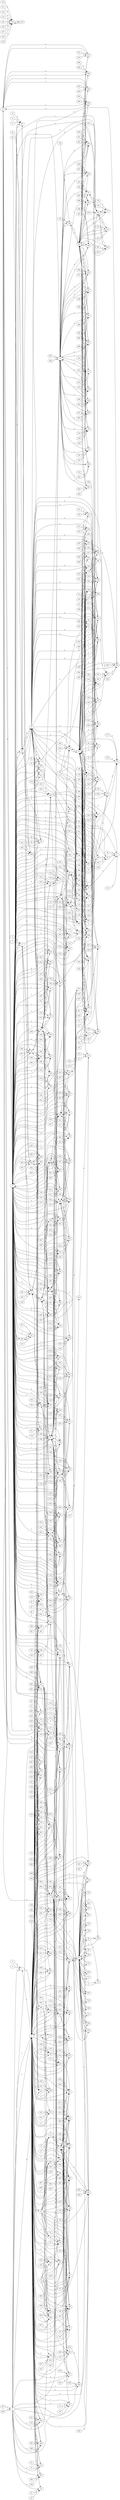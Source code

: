 digraph AST {
rankdir=LR
0; 1; 2; 3; 4; 5; 6; 7; 8; 9; 10; 11; 12; 13; 14; 15; 16; 17; 18; 19; 20; 21; 22; 23; 24; 25; 26; 27; 28; 29; 30; 31; 32; 33; 34; 35; 36; 37; 38; 39; 40; 41; 42; 43; 44; 45; 46; 47; 48; 49; 50; 51; 52; 53; 54; 55; 56; 57; 58; 59; 60; 61; 62; 63; 64; 65; 66; 67; 68; 69; 70; 71; 72; 73; 74; 75; 76; 77; 78; 79; 80; 81; 82; 83; 84; 85; 86; 87; 88; 89; 90; 91; 92; 93; 94; 95; 96; 97; 98; 99; 100; 101; 102; 103; 104; 105; 106; 107; 108; 109; 110; 111; 112; 113; 114; 115; 116; 117; 118; 119; 120; 121; 122; 123; 124; 125; 126; 127; 128; 129; 130; 131; 132; 133; 134; 135; 136; 137; 138; 139; 140; 141; 142; 143; 144; 145; 146; 147; 148; 149; 150; 151; 152; 153; 154; 155; 156; 157; 158; 159; 160; 161; 162; 163; 164; 165; 166; 167; 168; 169; 170; 171; 172; 173; 174; 175; 176; 177; 178; 179; 180; 181; 182; 183; 184; 185; 186; 187; 188; 189; 190; 191; 192; 193; 194; 195; 196; 197; 198; 199; 200; 201; 202; 203; 204; 205; 206; 207; 208; 209; 210; 211; 212; 213; 214; 215; 216; 217; 218; 219; 220; 221; 222; 223; 224; 225; 226; 227; 228; 229; 230; 231; 232; 233; 234; 235; 236; 237; 238; 239; 240; 241; 242; 243; 244; 245; 246; 247; 248; 249; 250; 251; 252; 253; 254; 255; 256; 257; 258; 259; 260; 261; 262; 263; 264; 265; 266; 267; 268; 269; 270; 271; 272; 273; 274; 275; 276; 277; 278; 279; 280; 281; 282; 283; 284; 285; 286; 287; 288; 289; 290; 291; 292; 293; 294; 295; 296; 297; 298; 299; 300; 301; 302; 303; 304; 305; 306; 307; 308; 309; 310; 311; 312; 313; 314; 315; 316; 317; 318; 319; 320; 321; 322; 323; 324; 325; 326; 327; 328; 329; 330; 331; 332; 333; 334; 335; 336; 337; 338; 339; 340; 341; 342; 343; 344; 345; 346; 347; 348; 349; 350; 351; 352; 353; 354; 355; 356; 357; 358; 359; 360; 361; 362; 363; 364; 365; 366; 367; 368; 369; 370; 371; 372; 373; 374; 375; 376; 377; 378; 379; 380; 381; 382; 383; 384; 385; 386; 387; 388; 389; 390; 391; 392; 393; 394; 395; 396; 397; 398; 399; 400; 401; 402; 403; 404; 405; 406; 407; 408; 409; 410; 411; 412; 413; 414; 415; 416; 417; 418; 419; 420; 421; 422; 423; 424; 425; 426; 427; 428; 429; 430; 431; 432; 433; 434; 435; 436; 437; 438; 439; 440; 441; 442; 443; 444; 445; 446; 447; 448; 449; 450; 451; 452; 453; 454; 455; 456; 457; 458; 459; 460; 461; 462; 463; 464; 465; 466; 467; 468; 469; 470; 471; 472; 473; 474; 475; 476; 477; 478; 479; 480; 481; 482; 483; 484; 485; 486; 487; 488; 489; 490; 491; 492; 493; 494; 495; 496; 497; 498; 499; 500; 501; 502; 503; 504; 505; 506; 507; 508; 509; 510; 511; 512; 513; 514; 515; 516; 517; 518; 519; 520; 521; 522; 523; 524; 525; 526; 527; 528; 529; 530; 531; 532; 533; 534; 535; 536; 537; 538; 539; 540; 541; 542; 543; 544; 545; 546; 547; 548; 549; 550; 551; 552; 553; 554; 555; 556; 557; 558; 559; 560; 561; 562; 563; 564; 565; 566; 567; 568; 569; 570; 571; 572; 573; 574; 575; 576; 577; 578; 579; 580; 581; 582; 583; 584; 585; 586; 587; 588; 589; 590; 591; 592; 593; 594; 595; 596; 597; 598; 599; 600; 601; 602; 603; 604; 605; 606; 607; 608; 609; 610; 611; 612; 613; 614; 615; 616; 617; 618; 619; 620; 621; 622; 623; 624; 625; 626; 627; 628; 629; 630; 631; 632; 633; 634; 635; 636; 637; 638; 639; 640; 641; 642; 643; 644; 645; 646; 647; 648; 649; 650; 651; 652; 653; 654; 655; 656; 657; 658; 659; 660; 661; 662; 663; 664; 665; 666; 667; 668; 669; 670; 671; 672; 673; 674; 675; 676; 677; 678; 679; 680; 681; 682; 683; 684; 685; 686; 687; 688; 689; 690; 691; 692; 693; 694; 695; 696; 697; 698; 699; 700; 701; 702; 703; 704; 705; 706; 707; 708; 709; 710; 711; 712; 713; 714; 715; 716; 717; 718; 719; 720; 721; 722; 723; 724; 725; 726; 727; 728; 729; 730; 731; 732; 733; 734; 735; 736; 737; 738; 739; 740; 741; 742; 743; 744; 745; 746; 747; 748; 749; 750; 751; 752; 753; 754; 755; 756; 757; 758; 759; 760; 761; 762; 763; 764; 765; 766; 767; 768; 769; 770; 771; 772; 773; 774; 775; 776; 777; 
0 -> 1[label="5"]
0 -> 29[label="5"]
0 -> 32[label="5"]
0 -> 38[label="5"]
0 -> 62[label="5"]
0 -> 167[label="5"]
0 -> 172[label="5"]
0 -> 234[label="5"]
0 -> 301[label="5"]
0 -> 322[label="5"]
0 -> 489[label="5"]
0 -> 557[label="5"]
0 -> 4[label="2"]
0 -> 617[label="5"]
0 -> 630[label="5"]
1 -> 4[label="2"]
2 -> 1[label="5"]
3 -> 1[label="5"]
4 -> 1[label="1"]
4 -> 11[label="1"]
4 -> 26[label="1"]
4 -> 29[label="1"]
4 -> 32[label="1"]
4 -> 38[label="1"]
4 -> 50[label="1"]
4 -> 62[label="1"]
4 -> 66[label="1"]
4 -> 83[label="1"]
4 -> 86[label="1"]
4 -> 93[label="1"]
4 -> 102[label="1"]
4 -> 134[label="1"]
4 -> 167[label="1"]
4 -> 172[label="1"]
4 -> 185[label="1"]
4 -> 189[label="1"]
4 -> 214[label="1"]
4 -> 219[label="1"]
4 -> 224[label="1"]
4 -> 234[label="1"]
4 -> 244[label="1"]
4 -> 255[label="1"]
4 -> 258[label="1"]
4 -> 276[label="1"]
4 -> 295[label="1"]
4 -> 301[label="1"]
4 -> 315[label="1"]
4 -> 322[label="1"]
4 -> 345[label="1"]
4 -> 347[label="1"]
4 -> 15[label="1"]
4 -> 359[label="1"]
4 -> 82[label="1"]
4 -> 190[label="1"]
4 -> 368[label="1"]
4 -> 215[label="1"]
4 -> 394[label="1"]
4 -> 410[label="1"]
4 -> 461[label="1"]
4 -> 467[label="1"]
4 -> 473[label="1"]
4 -> 475[label="1"]
4 -> 479[label="1"]
4 -> 486[label="1"]
4 -> 489[label="1"]
4 -> 501[label="1"]
4 -> 513[label="1"]
4 -> 527[label="1"]
4 -> 541[label="1"]
4 -> 546[label="1"]
4 -> 557[label="1"]
4 -> 564[label="1"]
4 -> 569[label="1"]
4 -> 577[label="1"]
4 -> 581[label="1"]
4 -> 586[label="1"]
4 -> 599[label="1"]
4 -> 0[label="1"]
4 -> 617[label="1"]
4 -> 621[label="1"]
4 -> 630[label="1"]
4 -> 637[label="1"]
4 -> 645[label="1"]
4 -> 654[label="1"]
4 -> 174[label="1"]
4 -> 668[label="1"]
4 -> 671[label="1"]
4 -> 674[label="1"]
4 -> 679[label="1"]
4 -> 726[label="1"]
4 -> 732[label="1"]
4 -> 748[label="1"]
4 -> 52[label="1"]
5 -> 6[label="5"]
6 -> 8[label="4"]
6 -> 9[label="2"]
6 -> 454[label="3"]
6 -> 458[label="5"]
7 -> 6[label="5"]
8 -> 6[label="3"]
8 -> 164[label="3"]
8 -> 247[label="4"]
8 -> 9[label="2"]
8 -> 142[label="3"]
9 -> 6[label="1"]
9 -> 22[label="1"]
9 -> 46[label="1"]
9 -> 43[label="1"]
9 -> 58[label="1"]
9 -> 69[label="1"]
9 -> 78[label="1"]
9 -> 90[label="1"]
9 -> 115[label="1"]
9 -> 144[label="1"]
9 -> 150[label="1"]
9 -> 153[label="1"]
9 -> 164[label="1"]
9 -> 193[label="1"]
9 -> 196[label="1"]
9 -> 201[label="1"]
9 -> 197[label="1"]
9 -> 230[label="1"]
9 -> 8[label="1"]
9 -> 251[label="1"]
9 -> 279[label="1"]
9 -> 305[label="1"]
9 -> 318[label="1"]
9 -> 341[label="1"]
9 -> 350[label="1"]
9 -> 169[label="1"]
9 -> 356[label="1"]
9 -> 390[label="1"]
9 -> 60[label="1"]
9 -> 418[label="1"]
9 -> 297[label="1"]
9 -> 423[label="1"]
9 -> 104[label="1"]
9 -> 427[label="1"]
9 -> 431[label="1"]
9 -> 433[label="1"]
9 -> 440[label="1"]
9 -> 442[label="1"]
9 -> 446[label="1"]
9 -> 448[label="1"]
9 -> 114[label="1"]
9 -> 454[label="1"]
9 -> 482[label="1"]
9 -> 40[label="1"]
9 -> 494[label="1"]
9 -> 496[label="1"]
9 -> 504[label="1"]
9 -> 507[label="1"]
9 -> 511[label="1"]
9 -> 280[label="1"]
9 -> 524[label="1"]
9 -> 530[label="1"]
9 -> 537[label="1"]
9 -> 202[label="1"]
9 -> 236[label="1"]
9 -> 110[label="1"]
9 -> 99[label="1"]
9 -> 584[label="1"]
9 -> 25[label="1"]
9 -> 592[label="1"]
9 -> 216[label="1"]
9 -> 603[label="1"]
9 -> 70[label="1"]
9 -> 614[label="1"]
9 -> 334[label="1"]
9 -> 634[label="1"]
9 -> 77[label="1"]
9 -> 303[label="1"]
9 -> 651[label="1"]
9 -> 660[label="1"]
9 -> 663[label="1"]
9 -> 677[label="1"]
9 -> 683[label="1"]
9 -> 307[label="1"]
9 -> 691[label="1"]
9 -> 631[label="1"]
9 -> 701[label="1"]
9 -> 705[label="1"]
9 -> 709[label="1"]
9 -> 711[label="1"]
9 -> 716[label="1"]
9 -> 720[label="1"]
9 -> 723[label="1"]
9 -> 51[label="1"]
9 -> 729[label="1"]
9 -> 532[label="1"]
9 -> 738[label="1"]
9 -> 754[label="1"]
9 -> 142[label="1"]
9 -> 753[label="1"]
9 -> 765[label="1"]
9 -> 184[label="1"]
9 -> 398[label="1"]
9 -> 47[label="1"]
9 -> 61[label="1"]
10 -> 11[label="5"]
11 -> 12[label="2"]
11 -> 4[label="2"]
12 -> 11[label="1"]
12 -> 86[label="1"]
12 -> 93[label="1"]
12 -> 102[label="1"]
12 -> 134[label="1"]
12 -> 185[label="1"]
12 -> 238[label="1"]
12 -> 295[label="1"]
12 -> 347[label="1"]
12 -> 368[label="1"]
12 -> 410[label="1"]
12 -> 577[label="1"]
12 -> 586[label="1"]
12 -> 621[label="1"]
13 -> 11[label="5"]
14 -> 11[label="5"]
14 -> 50[label="5"]
14 -> 86[label="5"]
14 -> 93[label="5"]
14 -> 134[label="5"]
14 -> 185[label="5"]
14 -> 224[label="5"]
14 -> 295[label="5"]
14 -> 347[label="5"]
14 -> 368[label="5"]
14 -> 410[label="5"]
14 -> 467[label="5"]
14 -> 546[label="5"]
14 -> 586[label="5"]
14 -> 668[label="5"]
15 -> 11[label="5"]
15 -> 86[label="5"]
15 -> 93[label="5"]
15 -> 102[label="5"]
15 -> 134[label="5"]
15 -> 185[label="5"]
15 -> 295[label="5"]
15 -> 347[label="5"]
15 -> 4[label="2"]
15 -> 368[label="5"]
15 -> 410[label="5"]
15 -> 467[label="5"]
15 -> 546[label="5"]
15 -> 586[label="5"]
15 -> 621[label="5"]
15 -> 668[label="5"]
15 -> 52[label="5"]
16 -> 17[label="5"]
16 -> 180[label="5"]
16 -> 21[label="2"]
16 -> 372[label="5"]
17 -> 21[label="2"]
18 -> 17[label="5"]
19 -> 17[label="5"]
20 -> 17[label="5"]
20 -> 21[label="2"]
21 -> 17[label="1"]
21 -> 41[label="1"]
21 -> 75[label="1"]
21 -> 111[label="1"]
21 -> 131[label="1"]
21 -> 138[label="1"]
21 -> 147[label="1"]
21 -> 157[label="1"]
21 -> 160[label="1"]
21 -> 180[label="1"]
21 -> 205[label="1"]
21 -> 148[label="1"]
21 -> 226[label="1"]
21 -> 238[label="1"]
21 -> 241[label="1"]
21 -> 265[label="1"]
21 -> 268[label="1"]
21 -> 284[label="1"]
21 -> 287[label="1"]
21 -> 311[label="1"]
21 -> 324[label="1"]
21 -> 328[label="1"]
21 -> 16[label="1"]
21 -> 336[label="1"]
21 -> 20[label="1"]
21 -> 229[label="1"]
21 -> 372[label="1"]
21 -> 375[label="1"]
21 -> 379[label="1"]
21 -> 397[label="1"]
21 -> 208[label="1"]
21 -> 45[label="1"]
21 -> 458[label="1"]
21 -> 517[label="1"]
21 -> 534[label="1"]
21 -> 237[label="1"]
21 -> 612[label="1"]
21 -> 647[label="1"]
21 -> 373[label="1"]
21 -> 327[label="1"]
21 -> 283[label="1"]
21 -> 768[label="1"]
22 -> 9[label="2"]
22 -> 25[label="4"]
22 -> 75[label="5"]
22 -> 318[label="3"]
22 -> 341[label="3"]
22 -> 498[label="5"]
22 -> 553[label="5"]
22 -> 307[label="3"]
22 -> 631[label="3"]
23 -> 22[label="5"]
24 -> 22[label="5"]
25 -> 22[label="3"]
25 -> 153[label="3"]
25 -> 193[label="3"]
25 -> 197[label="3"]
25 -> 230[label="3"]
25 -> 60[label="3"]
25 -> 104[label="3"]
25 -> 427[label="3"]
25 -> 40[label="3"]
25 -> 280[label="3"]
25 -> 110[label="3"]
25 -> 9[label="2"]
25 -> 247[label="4"]
25 -> 614[label="3"]
25 -> 77[label="3"]
25 -> 729[label="3"]
25 -> 765[label="3"]
25 -> 61[label="3"]
26 -> 4[label="2"]
27 -> 26[label="5"]
28 -> 26[label="5"]
29 -> 4[label="2"]
30 -> 29[label="5"]
31 -> 29[label="5"]
32 -> 4[label="2"]
33 -> 32[label="5"]
34 -> 32[label="5"]
35 -> 36[label="1"]
35 -> 81[label="1"]
35 -> 102[label="1"]
35 -> 199[label="1"]
35 -> 263[label="1"]
35 -> 295[label="1"]
35 -> 301[label="1"]
35 -> 358[label="1"]
35 -> 400[label="1"]
35 -> 403[label="1"]
35 -> 497[label="1"]
35 -> 516[label="1"]
35 -> 520[label="1"]
35 -> 529[label="1"]
35 -> 597[label="1"]
35 -> 693[label="1"]
35 -> 707[label="1"]
35 -> 714[label="1"]
35 -> 746[label="1"]
35 -> 760[label="1"]
35 -> 771[label="1"]
35 -> 772[label="1"]
35 -> 776[label="1"]
35 -> 777[label="1"]
36 -> 35[label="2"]
36 -> 529[label="5"]
36 -> 714[label="5"]
37 -> 38[label="5"]
38 -> 4[label="2"]
39 -> 38[label="5"]
40 -> 38[label="5"]
40 -> 25[label="4"]
40 -> 9[label="2"]
41 -> 21[label="2"]
42 -> 41[label="5"]
43 -> 41[label="5"]
43 -> 9[label="2"]
43 -> 47[label="4"]
43 -> 440[label="3"]
43 -> 617[label="5"]
44 -> 41[label="5"]
45 -> 41[label="5"]
45 -> 21[label="2"]
46 -> 9[label="2"]
46 -> 47[label="4"]
47 -> 46[label="3"]
47 -> 43[label="3"]
47 -> 78[label="3"]
47 -> 147[label="5"]
47 -> 157[label="5"]
47 -> 157[label="5"]
47 -> 160[label="5"]
47 -> 160[label="5"]
47 -> 211[label="5"]
47 -> 148[label="5"]
47 -> 226[label="5"]
47 -> 238[label="5"]
47 -> 268[label="5"]
47 -> 284[label="5"]
47 -> 287[label="5"]
47 -> 287[label="5"]
47 -> 328[label="5"]
47 -> 336[label="5"]
47 -> 229[label="5"]
47 -> 375[label="5"]
47 -> 379[label="5"]
47 -> 379[label="5"]
47 -> 215[label="5"]
47 -> 45[label="5"]
47 -> 517[label="5"]
47 -> 517[label="5"]
47 -> 534[label="5"]
47 -> 237[label="5"]
47 -> 236[label="3"]
47 -> 612[label="5"]
47 -> 647[label="5"]
47 -> 720[label="3"]
47 -> 327[label="5"]
47 -> 499[label="5"]
47 -> 283[label="5"]
47 -> 9[label="2"]
47 -> 768[label="5"]
47 -> 552[label="5"]
48 -> 46[label="5"]
49 -> 46[label="5"]
50 -> 4[label="2"]
51 -> 50[label="5"]
51 -> 172[label="5"]
51 -> 255[label="5"]
51 -> 311[label="5"]
51 -> 543[label="1"]
51 -> 555[label="1"]
51 -> 573[label="1"]
51 -> 594[label="1"]
51 -> 174[label="5"]
51 -> 9[label="2"]
52 -> 50[label="5"]
52 -> 4[label="2"]
53 -> 50[label="5"]
54 -> 50[label="5"]
55 -> 43[label="5"]
56 -> 43[label="5"]
57 -> 58[label="5"]
58 -> 9[label="2"]
58 -> 60[label="4"]
59 -> 58[label="5"]
60 -> 58[label="3"]
60 -> 390[label="3"]
60 -> 25[label="4"]
60 -> 9[label="2"]
60 -> 584[label="3"]
60 -> 683[label="3"]
61 -> 62[label="5"]
61 -> 9[label="2"]
61 -> 25[label="4"]
62 -> 4[label="2"]
63 -> 62[label="5"]
64 -> 62[label="5"]
65 -> 66[label="5"]
66 -> 4[label="2"]
67 -> 66[label="5"]
67 -> 345[label="5"]
68 -> 66[label="5"]
69 -> 9[label="2"]
69 -> 70[label="4"]
70 -> 69[label="3"]
70 -> 9[label="2"]
70 -> 92[label="4"]
70 -> 691[label="3"]
71 -> 69[label="5"]
72 -> 69[label="5"]
73 -> 69[label="5"]
74 -> 75[label="5"]
75 -> 21[label="2"]
76 -> 75[label="5"]
77 -> 75[label="5"]
77 -> 9[label="2"]
77 -> 25[label="4"]
77 -> 723[label="3"]
77 -> 757[label="5"]
78 -> 9[label="2"]
78 -> 47[label="4"]
78 -> 111[label="5"]
78 -> 265[label="5"]
79 -> 78[label="5"]
80 -> 78[label="5"]
81 -> 35[label="2"]
82 -> 83[label="5"]
82 -> 4[label="2"]
82 -> 599[label="5"]
83 -> 4[label="2"]
84 -> 83[label="5"]
85 -> 83[label="5"]
86 -> 12[label="2"]
86 -> 4[label="2"]
87 -> 86[label="5"]
88 -> 86[label="5"]
89 -> 90[label="5"]
90 -> 9[label="2"]
90 -> 92[label="4"]
91 -> 90[label="5"]
92 -> 90[label="3"]
92 -> 150[label="3"]
92 -> 350[label="3"]
92 -> 169[label="3"]
92 -> 394[label="5"]
92 -> 448[label="3"]
92 -> 507[label="3"]
92 -> 70[label="3"]
92 -> 634[label="3"]
92 -> 701[label="3"]
92 -> 705[label="3"]
92 -> 738[label="3"]
92 -> 753[label="3"]
93 -> 4[label="2"]
93 -> 12[label="2"]
94 -> 93[label="5"]
95 -> 93[label="5"]
96 -> 97[label="5"]
97 -> 99[label="2"]
97 -> 100[label="2"]
98 -> 97[label="5"]
99 -> 97[label="1"]
99 -> 177[label="1"]
99 -> 414[label="1"]
99 -> 247[label="4"]
99 -> 9[label="2"]
99 -> 623[label="1"]
100 -> 97[label="1"]
100 -> 107[label="1"]
100 -> 177[label="1"]
100 -> 261[label="1"]
100 -> 271[label="1"]
100 -> 273[label="1"]
100 -> 292[label="1"]
100 -> 308[label="1"]
100 -> 382[label="1"]
100 -> 385[label="1"]
100 -> 414[label="1"]
100 -> 437[label="1"]
100 -> 463[label="1"]
100 -> 470[label="1"]
100 -> 543[label="1"]
100 -> 555[label="1"]
100 -> 573[label="1"]
100 -> 594[label="1"]
100 -> 623[label="1"]
100 -> 626[label="1"]
100 -> 656[label="1"]
100 -> 685[label="1"]
100 -> 697[label="1"]
100 -> 743[label="1"]
100 -> 750[label="1"]
101 -> 102[label="5"]
102 -> 35[label="2"]
102 -> 12[label="2"]
102 -> 4[label="2"]
103 -> 102[label="5"]
104 -> 102[label="5"]
104 -> 9[label="2"]
104 -> 25[label="4"]
105 -> 102[label="5"]
105 -> 621[label="5"]
105 -> 773[label="2"]
105 -> 52[label="5"]
106 -> 107[label="5"]
107 -> 100[label="2"]
107 -> 110[label="2"]
108 -> 107[label="5"]
109 -> 107[label="5"]
110 -> 107[label="1"]
110 -> 261[label="1"]
110 -> 271[label="1"]
110 -> 273[label="1"]
110 -> 292[label="1"]
110 -> 308[label="1"]
110 -> 382[label="1"]
110 -> 385[label="1"]
110 -> 437[label="1"]
110 -> 463[label="1"]
110 -> 470[label="1"]
110 -> 9[label="2"]
110 -> 25[label="4"]
110 -> 626[label="1"]
110 -> 656[label="1"]
110 -> 685[label="1"]
110 -> 697[label="1"]
110 -> 743[label="1"]
110 -> 750[label="1"]
111 -> 21[label="2"]
111 -> 265[label="5"]
112 -> 111[label="5"]
113 -> 111[label="5"]
114 -> 115[label="3"]
114 -> 144[label="3"]
114 -> 9[label="2"]
114 -> 164[label="4"]
114 -> 504[label="3"]
115 -> 114[label="4"]
115 -> 9[label="2"]
116 -> 115[label="5"]
117 -> 115[label="5"]
118 -> 115[label="5"]
119 -> 120[label="5"]
120 -> 126[label="2"]
121 -> 120[label="5"]
122 -> 120[label="5"]
123 -> 120[label="5"]
124 -> 120[label="5"]
125 -> 120[label="5"]
126 -> 120[label="1"]
127 -> 120[label="5"]
128 -> 120[label="5"]
129 -> 120[label="5"]
130 -> 131[label="5"]
130 -> 205[label="5"]
130 -> 324[label="5"]
130 -> 208[label="5"]
131 -> 21[label="2"]
131 -> 324[label="5"]
132 -> 131[label="5"]
133 -> 131[label="5"]
134 -> 12[label="2"]
134 -> 4[label="2"]
135 -> 134[label="5"]
136 -> 134[label="5"]
137 -> 138[label="5"]
138 -> 21[label="2"]
139 -> 138[label="5"]
139 -> 160[label="5"]
139 -> 241[label="5"]
140 -> 138[label="5"]
140 -> 238[label="5"]
140 -> 241[label="5"]
140 -> 268[label="5"]
140 -> 458[label="5"]
140 -> 612[label="5"]
141 -> 138[label="5"]
142 -> 138[label="5"]
142 -> 532[label="3"]
142 -> 9[label="2"]
142 -> 8[label="4"]
143 -> 144[label="5"]
144 -> 9[label="2"]
144 -> 114[label="4"]
145 -> 144[label="5"]
146 -> 147[label="5"]
147 -> 21[label="2"]
148 -> 147[label="5"]
148 -> 21[label="2"]
149 -> 147[label="5"]
150 -> 9[label="2"]
150 -> 92[label="4"]
151 -> 150[label="5"]
152 -> 150[label="5"]
153 -> 9[label="2"]
153 -> 25[label="4"]
154 -> 153[label="5"]
155 -> 153[label="5"]
156 -> 157[label="5"]
157 -> 21[label="2"]
157 -> 160[label="5"]
158 -> 157[label="5"]
159 -> 157[label="5"]
160 -> 21[label="2"]
161 -> 160[label="5"]
162 -> 160[label="5"]
163 -> 160[label="5"]
164 -> 8[label="4"]
164 -> 9[label="2"]
164 -> 241[label="5"]
164 -> 114[label="3"]
164 -> 537[label="3"]
165 -> 164[label="5"]
166 -> 164[label="5"]
167 -> 4[label="2"]
168 -> 167[label="5"]
169 -> 167[label="5"]
169 -> 92[label="4"]
169 -> 9[label="2"]
169 -> 372[label="5"]
169 -> 373[label="5"]
170 -> 167[label="5"]
171 -> 172[label="5"]
172 -> 4[label="2"]
172 -> 479[label="5"]
173 -> 172[label="5"]
174 -> 172[label="5"]
174 -> 199[label="5"]
174 -> 255[label="5"]
174 -> 263[label="5"]
174 -> 315[label="5"]
174 -> 82[label="5"]
174 -> 400[label="5"]
174 -> 403[label="5"]
174 -> 475[label="5"]
174 -> 497[label="5"]
174 -> 516[label="5"]
174 -> 564[label="5"]
174 -> 597[label="5"]
174 -> 4[label="2"]
174 -> 693[label="5"]
175 -> 172[label="5"]
176 -> 172[label="5"]
177 -> 99[label="2"]
177 -> 100[label="2"]
178 -> 177[label="5"]
179 -> 177[label="5"]
180 -> 21[label="2"]
180 -> 20[label="5"]
180 -> 373[label="5"]
181 -> 180[label="5"]
182 -> 180[label="5"]
183 -> 180[label="5"]
184 -> 180[label="5"]
184 -> 9[label="2"]
185 -> 12[label="2"]
185 -> 4[label="2"]
186 -> 185[label="5"]
187 -> 185[label="5"]
188 -> 189[label="5"]
189 -> 4[label="2"]
190 -> 189[label="5"]
190 -> 258[label="5"]
190 -> 4[label="2"]
190 -> 473[label="5"]
190 -> 541[label="5"]
191 -> 189[label="5"]
192 -> 193[label="5"]
193 -> 9[label="2"]
193 -> 25[label="4"]
194 -> 193[label="5"]
195 -> 196[label="5"]
196 -> 197[label="4"]
196 -> 9[label="2"]
197 -> 196[label="3"]
197 -> 25[label="4"]
197 -> 9[label="2"]
197 -> 251[label="3"]
197 -> 603[label="3"]
197 -> 651[label="3"]
198 -> 196[label="5"]
199 -> 35[label="2"]
200 -> 201[label="5"]
201 -> 202[label="4"]
201 -> 9[label="2"]
202 -> 201[label="3"]
202 -> 9[label="2"]
202 -> 247[label="4"]
203 -> 201[label="5"]
204 -> 201[label="5"]
205 -> 21[label="2"]
206 -> 205[label="5"]
207 -> 205[label="5"]
208 -> 205[label="5"]
208 -> 21[label="2"]
209 -> 197[label="5"]
210 -> 197[label="5"]
211 -> 757[label="5"]
212 -> 211[label="5"]
212 -> 499[label="5"]
212 -> 552[label="5"]
213 -> 214[label="5"]
214 -> 4[label="2"]
215 -> 214[label="5"]
215 -> 244[label="5"]
215 -> 276[label="5"]
215 -> 4[label="2"]
215 -> 394[label="5"]
215 -> 569[label="5"]
215 -> 637[label="5"]
215 -> 174[label="5"]
216 -> 214[label="5"]
216 -> 247[label="4"]
216 -> 9[label="2"]
217 -> 214[label="5"]
218 -> 219[label="5"]
219 -> 4[label="2"]
220 -> 219[label="5"]
221 -> 148[label="5"]
222 -> 148[label="5"]
223 -> 224[label="5"]
224 -> 4[label="2"]
225 -> 224[label="5"]
226 -> 21[label="2"]
226 -> 283[label="5"]
227 -> 226[label="5"]
228 -> 226[label="5"]
229 -> 226[label="5"]
229 -> 284[label="5"]
229 -> 21[label="2"]
230 -> 9[label="2"]
230 -> 25[label="4"]
231 -> 230[label="5"]
232 -> 230[label="5"]
233 -> 234[label="5"]
234 -> 4[label="2"]
235 -> 234[label="5"]
236 -> 234[label="5"]
236 -> 9[label="2"]
236 -> 47[label="4"]
237 -> 238[label="5"]
237 -> 549[label="2"]
237 -> 21[label="2"]
238 -> 21[label="2"]
238 -> 12[label="2"]
239 -> 238[label="5"]
240 -> 238[label="5"]
241 -> 21[label="2"]
242 -> 241[label="5"]
243 -> 241[label="5"]
244 -> 4[label="2"]
245 -> 244[label="5"]
246 -> 244[label="5"]
247 -> 8[label="3"]
247 -> 297[label="3"]
247 -> 494[label="3"]
247 -> 202[label="3"]
247 -> 99[label="3"]
247 -> 25[label="3"]
247 -> 216[label="3"]
247 -> 303[label="3"]
247 -> 532[label="3"]
248 -> 8[label="5"]
249 -> 8[label="5"]
250 -> 8[label="5"]
251 -> 9[label="2"]
251 -> 197[label="4"]
252 -> 251[label="5"]
253 -> 251[label="5"]
254 -> 255[label="5"]
255 -> 4[label="2"]
256 -> 255[label="5"]
257 -> 258[label="5"]
258 -> 4[label="2"]
259 -> 258[label="5"]
260 -> 261[label="5"]
261 -> 110[label="2"]
261 -> 100[label="2"]
262 -> 261[label="5"]
263 -> 35[label="2"]
264 -> 265[label="5"]
265 -> 21[label="2"]
266 -> 265[label="5"]
267 -> 268[label="5"]
268 -> 21[label="2"]
268 -> 534[label="5"]
269 -> 268[label="5"]
270 -> 271[label="5"]
271 -> 100[label="2"]
271 -> 110[label="2"]
272 -> 271[label="5"]
273 -> 100[label="2"]
273 -> 110[label="2"]
274 -> 273[label="5"]
275 -> 273[label="5"]
276 -> 4[label="2"]
277 -> 276[label="5"]
278 -> 276[label="5"]
279 -> 9[label="2"]
279 -> 280[label="4"]
280 -> 279[label="3"]
280 -> 423[label="3"]
280 -> 431[label="3"]
280 -> 442[label="3"]
280 -> 446[label="3"]
280 -> 9[label="2"]
280 -> 25[label="4"]
281 -> 279[label="5"]
282 -> 279[label="5"]
283 -> 284[label="5"]
283 -> 21[label="2"]
284 -> 21[label="2"]
285 -> 284[label="5"]
286 -> 284[label="5"]
287 -> 21[label="2"]
287 -> 517[label="5"]
288 -> 287[label="5"]
289 -> 287[label="5"]
290 -> 287[label="5"]
290 -> 517[label="5"]
291 -> 292[label="5"]
292 -> 100[label="2"]
292 -> 110[label="2"]
293 -> 292[label="5"]
294 -> 292[label="5"]
295 -> 35[label="2"]
295 -> 4[label="2"]
295 -> 12[label="2"]
296 -> 295[label="5"]
297 -> 295[label="5"]
297 -> 356[label="3"]
297 -> 418[label="3"]
297 -> 9[label="2"]
297 -> 247[label="4"]
297 -> 524[label="3"]
297 -> 716[label="3"]
298 -> 295[label="5"]
299 -> 295[label="5"]
300 -> 301[label="5"]
301 -> 35[label="2"]
301 -> 4[label="2"]
302 -> 301[label="5"]
303 -> 301[label="5"]
303 -> 9[label="2"]
303 -> 247[label="4"]
304 -> 305[label="5"]
305 -> 307[label="4"]
305 -> 9[label="2"]
306 -> 305[label="5"]
307 -> 305[label="3"]
307 -> 592[label="3"]
307 -> 9[label="2"]
307 -> 22[label="4"]
307 -> 711[label="3"]
308 -> 100[label="2"]
308 -> 110[label="2"]
309 -> 308[label="5"]
310 -> 308[label="5"]
311 -> 21[label="2"]
312 -> 311[label="5"]
313 -> 311[label="5"]
314 -> 311[label="5"]
315 -> 4[label="2"]
315 -> 461[label="5"]
315 -> 581[label="5"]
315 -> 674[label="5"]
316 -> 315[label="5"]
317 -> 315[label="5"]
318 -> 9[label="2"]
318 -> 22[label="4"]
319 -> 318[label="5"]
320 -> 318[label="5"]
321 -> 322[label="5"]
322 -> 4[label="2"]
323 -> 322[label="5"]
324 -> 21[label="2"]
325 -> 324[label="5"]
326 -> 324[label="5"]
327 -> 328[label="5"]
327 -> 21[label="2"]
328 -> 21[label="2"]
329 -> 328[label="5"]
330 -> 328[label="5"]
331 -> 16[label="5"]
332 -> 16[label="5"]
333 -> 16[label="5"]
334 -> 16[label="5"]
334 -> 9[label="2"]
335 -> 336[label="5"]
336 -> 21[label="2"]
336 -> 612[label="5"]
337 -> 336[label="5"]
338 -> 336[label="5"]
338 -> 375[label="5"]
338 -> 397[label="5"]
338 -> 534[label="5"]
339 -> 20[label="5"]
340 -> 20[label="5"]
341 -> 22[label="4"]
341 -> 9[label="2"]
341 -> 433[label="3"]
341 -> 709[label="3"]
342 -> 341[label="5"]
343 -> 341[label="5"]
344 -> 345[label="5"]
345 -> 4[label="2"]
346 -> 345[label="5"]
347 -> 12[label="2"]
347 -> 4[label="2"]
348 -> 347[label="5"]
349 -> 347[label="5"]
350 -> 92[label="4"]
350 -> 9[label="2"]
351 -> 350[label="5"]
352 -> 350[label="5"]
353 -> 169[label="5"]
354 -> 169[label="5"]
355 -> 356[label="5"]
356 -> 9[label="2"]
356 -> 297[label="4"]
357 -> 356[label="5"]
358 -> 35[label="2"]
359 -> 4[label="2"]
360 -> 359[label="5"]
361 -> 359[label="5"]
362 -> 82[label="5"]
363 -> 82[label="5"]
364 -> 190[label="5"]
365 -> 190[label="5"]
366 -> 229[label="5"]
367 -> 229[label="5"]
368 -> 12[label="2"]
368 -> 4[label="2"]
369 -> 368[label="5"]
370 -> 368[label="5"]
371 -> 372[label="5"]
372 -> 21[label="2"]
373 -> 372[label="5"]
373 -> 21[label="2"]
374 -> 372[label="5"]
375 -> 21[label="2"]
376 -> 375[label="5"]
377 -> 375[label="5"]
378 -> 379[label="5"]
379 -> 381[label="2"]
379 -> 21[label="2"]
380 -> 379[label="5"]
381 -> 379[label="1"]
382 -> 110[label="2"]
382 -> 100[label="2"]
383 -> 382[label="5"]
384 -> 382[label="5"]
385 -> 110[label="2"]
385 -> 100[label="2"]
386 -> 385[label="5"]
387 -> 385[label="5"]
388 -> 215[label="5"]
389 -> 215[label="5"]
390 -> 60[label="4"]
390 -> 9[label="2"]
391 -> 390[label="5"]
392 -> 390[label="5"]
393 -> 394[label="5"]
394 -> 4[label="2"]
394 -> 486[label="5"]
395 -> 394[label="5"]
396 -> 397[label="5"]
397 -> 21[label="2"]
398 -> 397[label="5"]
398 -> 9[label="2"]
399 -> 397[label="5"]
400 -> 35[label="2"]
401 -> 208[label="5"]
402 -> 208[label="5"]
403 -> 35[label="2"]
404 -> 45[label="5"]
405 -> 45[label="5"]
406 -> 45[label="5"]
407 -> 60[label="5"]
408 -> 60[label="5"]
409 -> 410[label="5"]
410 -> 12[label="2"]
410 -> 4[label="2"]
411 -> 410[label="5"]
412 -> 410[label="5"]
413 -> 410[label="5"]
414 -> 99[label="2"]
414 -> 100[label="2"]
415 -> 414[label="5"]
416 -> 414[label="5"]
417 -> 418[label="5"]
418 -> 9[label="2"]
418 -> 297[label="4"]
419 -> 418[label="5"]
420 -> 297[label="5"]
421 -> 297[label="5"]
422 -> 423[label="5"]
423 -> 280[label="4"]
423 -> 9[label="2"]
424 -> 423[label="5"]
425 -> 104[label="5"]
426 -> 104[label="5"]
427 -> 9[label="2"]
427 -> 25[label="4"]
428 -> 427[label="5"]
429 -> 427[label="5"]
430 -> 431[label="5"]
431 -> 280[label="4"]
431 -> 9[label="2"]
431 -> 677[label="3"]
432 -> 431[label="5"]
433 -> 9[label="2"]
433 -> 341[label="4"]
434 -> 433[label="5"]
435 -> 433[label="5"]
436 -> 437[label="5"]
437 -> 110[label="2"]
437 -> 100[label="2"]
438 -> 437[label="5"]
439 -> 440[label="5"]
440 -> 43[label="4"]
440 -> 9[label="2"]
441 -> 440[label="5"]
442 -> 280[label="4"]
442 -> 9[label="2"]
443 -> 442[label="5"]
444 -> 442[label="5"]
445 -> 446[label="5"]
446 -> 9[label="2"]
446 -> 280[label="4"]
447 -> 446[label="5"]
448 -> 9[label="2"]
448 -> 92[label="4"]
449 -> 448[label="5"]
450 -> 448[label="5"]
451 -> 114[label="5"]
452 -> 114[label="5"]
453 -> 114[label="5"]
454 -> 6[label="4"]
454 -> 9[label="2"]
454 -> 482[label="3"]
454 -> 663[label="3"]
455 -> 454[label="5"]
456 -> 454[label="5"]
457 -> 458[label="5"]
458 -> 21[label="2"]
459 -> 458[label="5"]
460 -> 461[label="5"]
461 -> 4[label="2"]
462 -> 461[label="5"]
463 -> 110[label="2"]
463 -> 100[label="2"]
464 -> 463[label="5"]
465 -> 463[label="5"]
466 -> 467[label="5"]
467 -> 4[label="2"]
468 -> 467[label="5"]
469 -> 470[label="5"]
470 -> 100[label="2"]
470 -> 110[label="2"]
471 -> 470[label="5"]
472 -> 473[label="5"]
473 -> 4[label="2"]
474 -> 473[label="5"]
475 -> 4[label="2"]
476 -> 475[label="5"]
477 -> 475[label="5"]
478 -> 479[label="5"]
479 -> 4[label="2"]
480 -> 479[label="5"]
481 -> 479[label="5"]
482 -> 454[label="4"]
482 -> 9[label="2"]
483 -> 482[label="5"]
484 -> 482[label="5"]
485 -> 486[label="5"]
486 -> 4[label="2"]
487 -> 486[label="5"]
488 -> 489[label="5"]
489 -> 4[label="2"]
490 -> 489[label="5"]
491 -> 40[label="5"]
492 -> 40[label="5"]
493 -> 494[label="5"]
494 -> 247[label="4"]
494 -> 9[label="2"]
495 -> 494[label="5"]
496 -> 9[label="2"]
496 -> 511[label="3"]
497 -> 35[label="2"]
498 -> 334[label="5"]
499 -> 498[label="5"]
500 -> 501[label="5"]
501 -> 4[label="2"]
502 -> 501[label="5"]
503 -> 504[label="5"]
504 -> 114[label="4"]
504 -> 9[label="2"]
505 -> 504[label="5"]
506 -> 504[label="5"]
507 -> 9[label="2"]
507 -> 92[label="4"]
508 -> 507[label="5"]
509 -> 507[label="5"]
510 -> 511[label="5"]
511 -> 9[label="2"]
511 -> 496[label="4"]
512 -> 511[label="5"]
513 -> 4[label="2"]
514 -> 513[label="5"]
515 -> 513[label="5"]
516 -> 35[label="2"]
517 -> 21[label="2"]
518 -> 517[label="5"]
519 -> 517[label="5"]
520 -> 35[label="2"]
521 -> 280[label="5"]
522 -> 280[label="5"]
523 -> 524[label="5"]
524 -> 297[label="4"]
524 -> 9[label="2"]
525 -> 524[label="5"]
526 -> 527[label="5"]
527 -> 4[label="2"]
528 -> 527[label="5"]
529 -> 35[label="2"]
530 -> 9[label="2"]
530 -> 532[label="4"]
531 -> 530[label="5"]
532 -> 530[label="3"]
532 -> 660[label="3"]
532 -> 247[label="4"]
532 -> 9[label="2"]
532 -> 142[label="4"]
533 -> 530[label="5"]
534 -> 21[label="2"]
535 -> 534[label="5"]
536 -> 534[label="5"]
537 -> 9[label="2"]
537 -> 164[label="4"]
538 -> 537[label="5"]
539 -> 537[label="5"]
540 -> 541[label="5"]
541 -> 4[label="2"]
542 -> 541[label="5"]
543 -> 51[label="2"]
543 -> 100[label="2"]
544 -> 543[label="5"]
545 -> 543[label="5"]
546 -> 4[label="2"]
547 -> 546[label="5"]
548 -> 546[label="5"]
549 -> 237[label="1"]
550 -> 237[label="5"]
551 -> 237[label="5"]
552 -> 553[label="5"]
553 -> 184[label="5"]
554 -> 555[label="5"]
555 -> 51[label="2"]
555 -> 100[label="2"]
556 -> 555[label="5"]
557 -> 4[label="2"]
558 -> 557[label="5"]
559 -> 557[label="5"]
560 -> 202[label="5"]
561 -> 202[label="5"]
562 -> 236[label="5"]
563 -> 236[label="5"]
564 -> 4[label="2"]
565 -> 564[label="5"]
566 -> 564[label="5"]
567 -> 110[label="5"]
568 -> 110[label="5"]
569 -> 4[label="2"]
570 -> 569[label="5"]
571 -> 569[label="5"]
572 -> 573[label="5"]
573 -> 100[label="2"]
573 -> 51[label="2"]
574 -> 573[label="5"]
575 -> 99[label="5"]
576 -> 99[label="5"]
577 -> 12[label="2"]
577 -> 4[label="2"]
578 -> 577[label="5"]
579 -> 577[label="5"]
580 -> 581[label="5"]
581 -> 4[label="2"]
582 -> 581[label="5"]
583 -> 584[label="5"]
584 -> 60[label="4"]
584 -> 9[label="2"]
585 -> 584[label="5"]
586 -> 12[label="2"]
586 -> 4[label="2"]
587 -> 586[label="5"]
588 -> 586[label="5"]
589 -> 25[label="5"]
590 -> 25[label="5"]
591 -> 592[label="5"]
592 -> 9[label="2"]
592 -> 307[label="4"]
593 -> 592[label="5"]
594 -> 51[label="2"]
594 -> 100[label="2"]
595 -> 594[label="5"]
596 -> 594[label="5"]
597 -> 35[label="2"]
598 -> 599[label="5"]
599 -> 4[label="2"]
600 -> 599[label="5"]
601 -> 216[label="5"]
602 -> 216[label="5"]
603 -> 9[label="2"]
603 -> 197[label="4"]
604 -> 603[label="5"]
605 -> 603[label="5"]
606 -> 70[label="5"]
607 -> 70[label="5"]
608 -> 92[label="5"]
609 -> 0[label="5"]
610 -> 0[label="5"]
611 -> 612[label="5"]
612 -> 21[label="2"]
613 -> 612[label="5"]
614 -> 25[label="4"]
614 -> 9[label="2"]
615 -> 614[label="5"]
616 -> 614[label="5"]
617 -> 4[label="2"]
618 -> 617[label="5"]
619 -> 617[label="5"]
620 -> 621[label="5"]
621 -> 12[label="2"]
621 -> 4[label="2"]
622 -> 621[label="5"]
623 -> 100[label="2"]
623 -> 99[label="2"]
624 -> 623[label="5"]
625 -> 623[label="5"]
626 -> 100[label="2"]
626 -> 110[label="2"]
627 -> 626[label="5"]
628 -> 626[label="5"]
629 -> 630[label="5"]
630 -> 4[label="2"]
631 -> 630[label="5"]
631 -> 22[label="4"]
631 -> 9[label="2"]
632 -> 630[label="5"]
633 -> 634[label="5"]
634 -> 92[label="4"]
634 -> 9[label="2"]
635 -> 634[label="5"]
636 -> 637[label="5"]
637 -> 4[label="2"]
638 -> 637[label="5"]
639 -> 77[label="5"]
640 -> 77[label="5"]
641 -> 303[label="5"]
642 -> 303[label="5"]
643 -> 303[label="5"]
644 -> 645[label="5"]
645 -> 4[label="2"]
646 -> 645[label="5"]
647 -> 21[label="2"]
647 -> 768[label="5"]
648 -> 647[label="5"]
649 -> 647[label="5"]
650 -> 651[label="5"]
651 -> 197[label="4"]
651 -> 9[label="2"]
652 -> 651[label="5"]
653 -> 654[label="5"]
654 -> 4[label="2"]
655 -> 654[label="5"]
656 -> 100[label="2"]
656 -> 110[label="2"]
657 -> 656[label="5"]
658 -> 656[label="5"]
659 -> 660[label="5"]
660 -> 9[label="2"]
660 -> 532[label="4"]
661 -> 660[label="5"]
662 -> 663[label="5"]
663 -> 9[label="2"]
663 -> 454[label="4"]
664 -> 663[label="5"]
665 -> 174[label="5"]
666 -> 174[label="5"]
667 -> 668[label="5"]
668 -> 4[label="2"]
669 -> 668[label="5"]
670 -> 671[label="5"]
671 -> 4[label="2"]
672 -> 671[label="5"]
673 -> 674[label="5"]
674 -> 4[label="2"]
675 -> 674[label="5"]
676 -> 677[label="5"]
677 -> 9[label="2"]
677 -> 431[label="4"]
678 -> 677[label="5"]
679 -> 4[label="2"]
680 -> 679[label="5"]
681 -> 679[label="5"]
682 -> 683[label="5"]
683 -> 60[label="4"]
683 -> 9[label="2"]
684 -> 683[label="5"]
685 -> 100[label="2"]
685 -> 110[label="2"]
686 -> 685[label="5"]
687 -> 685[label="5"]
688 -> 307[label="5"]
689 -> 307[label="5"]
690 -> 691[label="5"]
691 -> 9[label="2"]
691 -> 70[label="4"]
692 -> 691[label="5"]
693 -> 35[label="2"]
694 -> 631[label="5"]
695 -> 631[label="5"]
696 -> 697[label="5"]
697 -> 110[label="2"]
697 -> 100[label="2"]
698 -> 697[label="5"]
699 -> 373[label="5"]
700 -> 373[label="5"]
701 -> 9[label="2"]
701 -> 92[label="4"]
702 -> 701[label="5"]
703 -> 701[label="5"]
704 -> 705[label="5"]
705 -> 92[label="4"]
705 -> 9[label="2"]
706 -> 705[label="5"]
707 -> 35[label="2"]
708 -> 709[label="5"]
709 -> 9[label="2"]
709 -> 341[label="4"]
710 -> 709[label="5"]
711 -> 9[label="2"]
711 -> 307[label="4"]
712 -> 711[label="5"]
713 -> 711[label="5"]
714 -> 35[label="2"]
715 -> 716[label="5"]
716 -> 9[label="2"]
716 -> 297[label="4"]
717 -> 716[label="5"]
718 -> 716[label="5"]
719 -> 720[label="5"]
720 -> 9[label="2"]
720 -> 47[label="4"]
721 -> 720[label="5"]
722 -> 723[label="5"]
723 -> 9[label="2"]
723 -> 77[label="4"]
724 -> 723[label="5"]
725 -> 726[label="5"]
726 -> 4[label="2"]
727 -> 726[label="5"]
728 -> 729[label="5"]
729 -> 9[label="2"]
729 -> 25[label="4"]
730 -> 729[label="5"]
731 -> 732[label="5"]
732 -> 4[label="2"]
733 -> 732[label="5"]
734 -> 532[label="5"]
735 -> 532[label="5"]
736 -> 532[label="5"]
737 -> 314[label="5"]
738 -> 92[label="4"]
738 -> 9[label="2"]
739 -> 738[label="5"]
740 -> 738[label="5"]
741 -> 327[label="5"]
742 -> 327[label="5"]
743 -> 110[label="2"]
743 -> 100[label="2"]
744 -> 743[label="5"]
745 -> 743[label="5"]
746 -> 35[label="2"]
747 -> 748[label="5"]
748 -> 4[label="2"]
749 -> 748[label="5"]
750 -> 110[label="2"]
750 -> 100[label="2"]
751 -> 750[label="5"]
752 -> 750[label="5"]
753 -> 754[label="3"]
753 -> 9[label="2"]
753 -> 92[label="4"]
754 -> 753[label="4"]
754 -> 9[label="2"]
755 -> 754[label="5"]
756 -> 754[label="5"]
757 -> 398[label="5"]
758 -> 142[label="5"]
759 -> 142[label="5"]
760 -> 35[label="2"]
761 -> 283[label="5"]
762 -> 283[label="5"]
763 -> 753[label="5"]
764 -> 753[label="5"]
765 -> 9[label="2"]
765 -> 25[label="4"]
766 -> 765[label="5"]
767 -> 765[label="5"]
768 -> 21[label="2"]
769 -> 768[label="5"]
770 -> 768[label="5"]
771 -> 35[label="2"]
772 -> 35[label="2"]
773 -> 105[label="1"]
774 -> 61[label="5"]
775 -> 61[label="5"]
776 -> 35[label="2"]
777 -> 35[label="2"]
}
